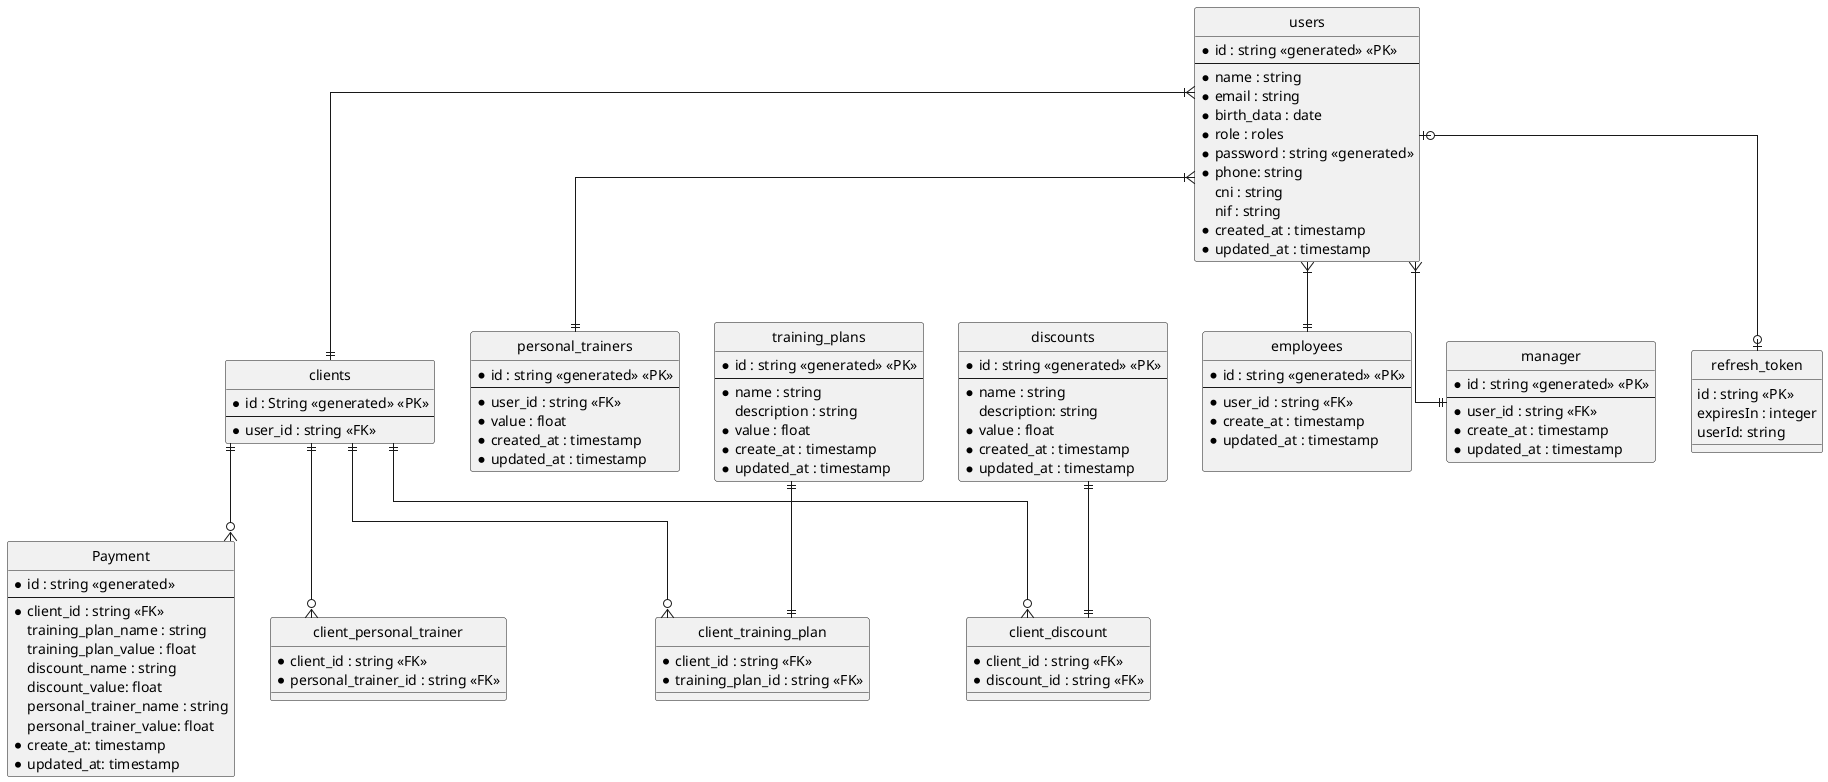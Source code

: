 @startuml ERDiagram

' hide the spot
hide circle
' left to right direction

skinparam linetype ortho

entity "users" as u1 {
  '* identifying_atrribute
  * id : string <<generated>> <<PK>>
  --
  * name : string
  * email : string
  * birth_data : date
  * role : roles
  * password : string <<generated>>
  * phone: string
    cni : string
    nif : string
  * created_at : timestamp
  * updated_at : timestamp
}


entity "refresh_token" as token {
  id : string <<PK>>
  expiresIn : integer
  userId: string
}

entity "clients" as c1 {
  * id : String <<generated>> <<PK>>
  --
  * user_id : string <<FK>>
}

entity "training_plans" as t1 {
  * id : string <<generated>> <<PK>>
  --
  * name : string
    description : string
  * value : float
  * create_at : timestamp
  * updated_at : timestamp
}

entity "discounts" as d1 {
  * id : string <<generated>> <<PK>>
  --
  * name : string
    description: string
  * value : float
  * created_at : timestamp
  * updated_at : timestamp
}

entity "personal_trainers" as pt {
  * id : string <<generated>> <<PK>>
  --
  * user_id : string <<FK>>
  * value : float
  * created_at : timestamp
  * updated_at : timestamp
}

entity "employees" as e1 {
  * id : string <<generated>> <<PK>>
  --
  * user_id : string <<FK>>
  * create_at : timestamp
  * updated_at : timestamp

}

entity "manager" as m1 {
  * id : string <<generated>> <<PK>>
  --
  * user_id : string <<FK>>
  * create_at : timestamp
  * updated_at : timestamp
}


entity "Payment" as pay {
  * id : string <<generated>>
  --
  * client_id : string <<FK>>
  training_plan_name : string
  training_plan_value : float
  discount_name : string
  discount_value: float
  personal_trainer_name : string
  personal_trainer_value: float
  * create_at: timestamp
  * updated_at: timestamp
}

entity "client_personal_trainer" as cpt{
  * client_id : string <<FK>>
  * personal_trainer_id : string <<FK>>
}

entity "client_training_plan" as ctp {
  * client_id : string <<FK>>
  * training_plan_id : string <<FK>>
}

entity "client_discount" as cd {
  * client_id : string <<FK>>
  * discount_id : string <<FK>>
}


u1 }|--|| c1
u1 }|--|| m1
u1 }|--|| e1
u1 }|--|| pt
u1 |o--o| token



d1 ||--|| cd
t1 ||--|| ctp


c1 ||--o{ cpt
c1 ||--o{ cd
c1 ||--o{ ctp
c1 ||--o{ pay


@enduml